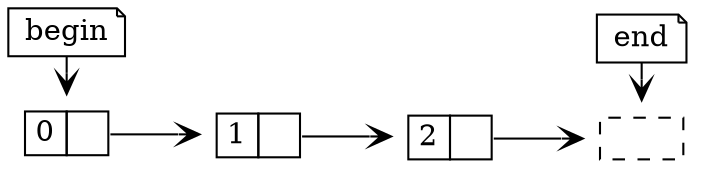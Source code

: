digraph {
  node [shape = none;];
  edge [arrowhead = vee;];
  splines = line;
  rankdir = LR;
  
  subgraph {
    
    node0 [label = <
      <TABLE BORDER = "0" CELLBORDER = "1" CELLSPACING = "0">
      <TR>
      <TD WIDTH = "20" HEIGHT = "20">0</TD>
      <TD WIDTH = "20" HEIGHT = "20" PORT = "next"></TD>
      </TR>
      </TABLE>>;];
    
    node1 [label = <
      <TABLE BORDER = "0" CELLBORDER = "1" CELLSPACING = "0">
      <TR>
      <TD WIDTH = "20" HEIGHT = "20">1</TD>
      <TD WIDTH = "20" HEIGHT = "20" PORT = "next"></TD>
      </TR>
      </TABLE>>;];
    
    node2 [label = <
      <TABLE BORDER = "0" CELLBORDER = "1" CELLSPACING = "0">
      <TR>
      <TD WIDTH = "20" HEIGHT = "20">2</TD>
      <TD WIDTH = "20" HEIGHT = "20" PORT = "next"></TD>
      </TR>
      </TABLE>>;];
    
    nullptr [label = <
      <TABLE BORDER = "0" CELLBORDER = "1" CELLSPACING = "0">
      <TR>
      <TD WIDTH = "40" HEIGHT = "20" STYLE = "DASHED"></TD>
      </TR>
      </TABLE>>;];
    
    node0:next -> node1;
    node1:next -> node2;
    node2:next -> nullptr;
  }
  
  subgraph {
    node [shape = note; width = 0; height = 0;];
    begin;
    end;
    { rank=same; node0 begin };
    { rank=same; nullptr end };
  }
    
  begin -> node0;
  end -> nullptr;
}